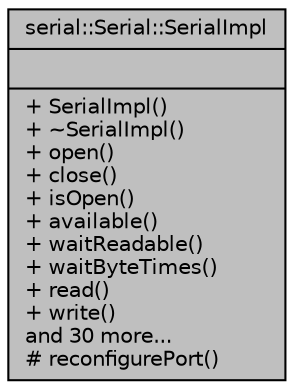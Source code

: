 digraph "serial::Serial::SerialImpl"
{
 // LATEX_PDF_SIZE
  edge [fontname="Helvetica",fontsize="10",labelfontname="Helvetica",labelfontsize="10"];
  node [fontname="Helvetica",fontsize="10",shape=record];
  Node1 [label="{serial::Serial::SerialImpl\n||+ SerialImpl()\l+ ~SerialImpl()\l+ open()\l+ close()\l+ isOpen()\l+ available()\l+ waitReadable()\l+ waitByteTimes()\l+ read()\l+ write()\land 30 more...\l# reconfigurePort()\l}",height=0.2,width=0.4,color="black", fillcolor="grey75", style="filled", fontcolor="black",tooltip=" "];
}
